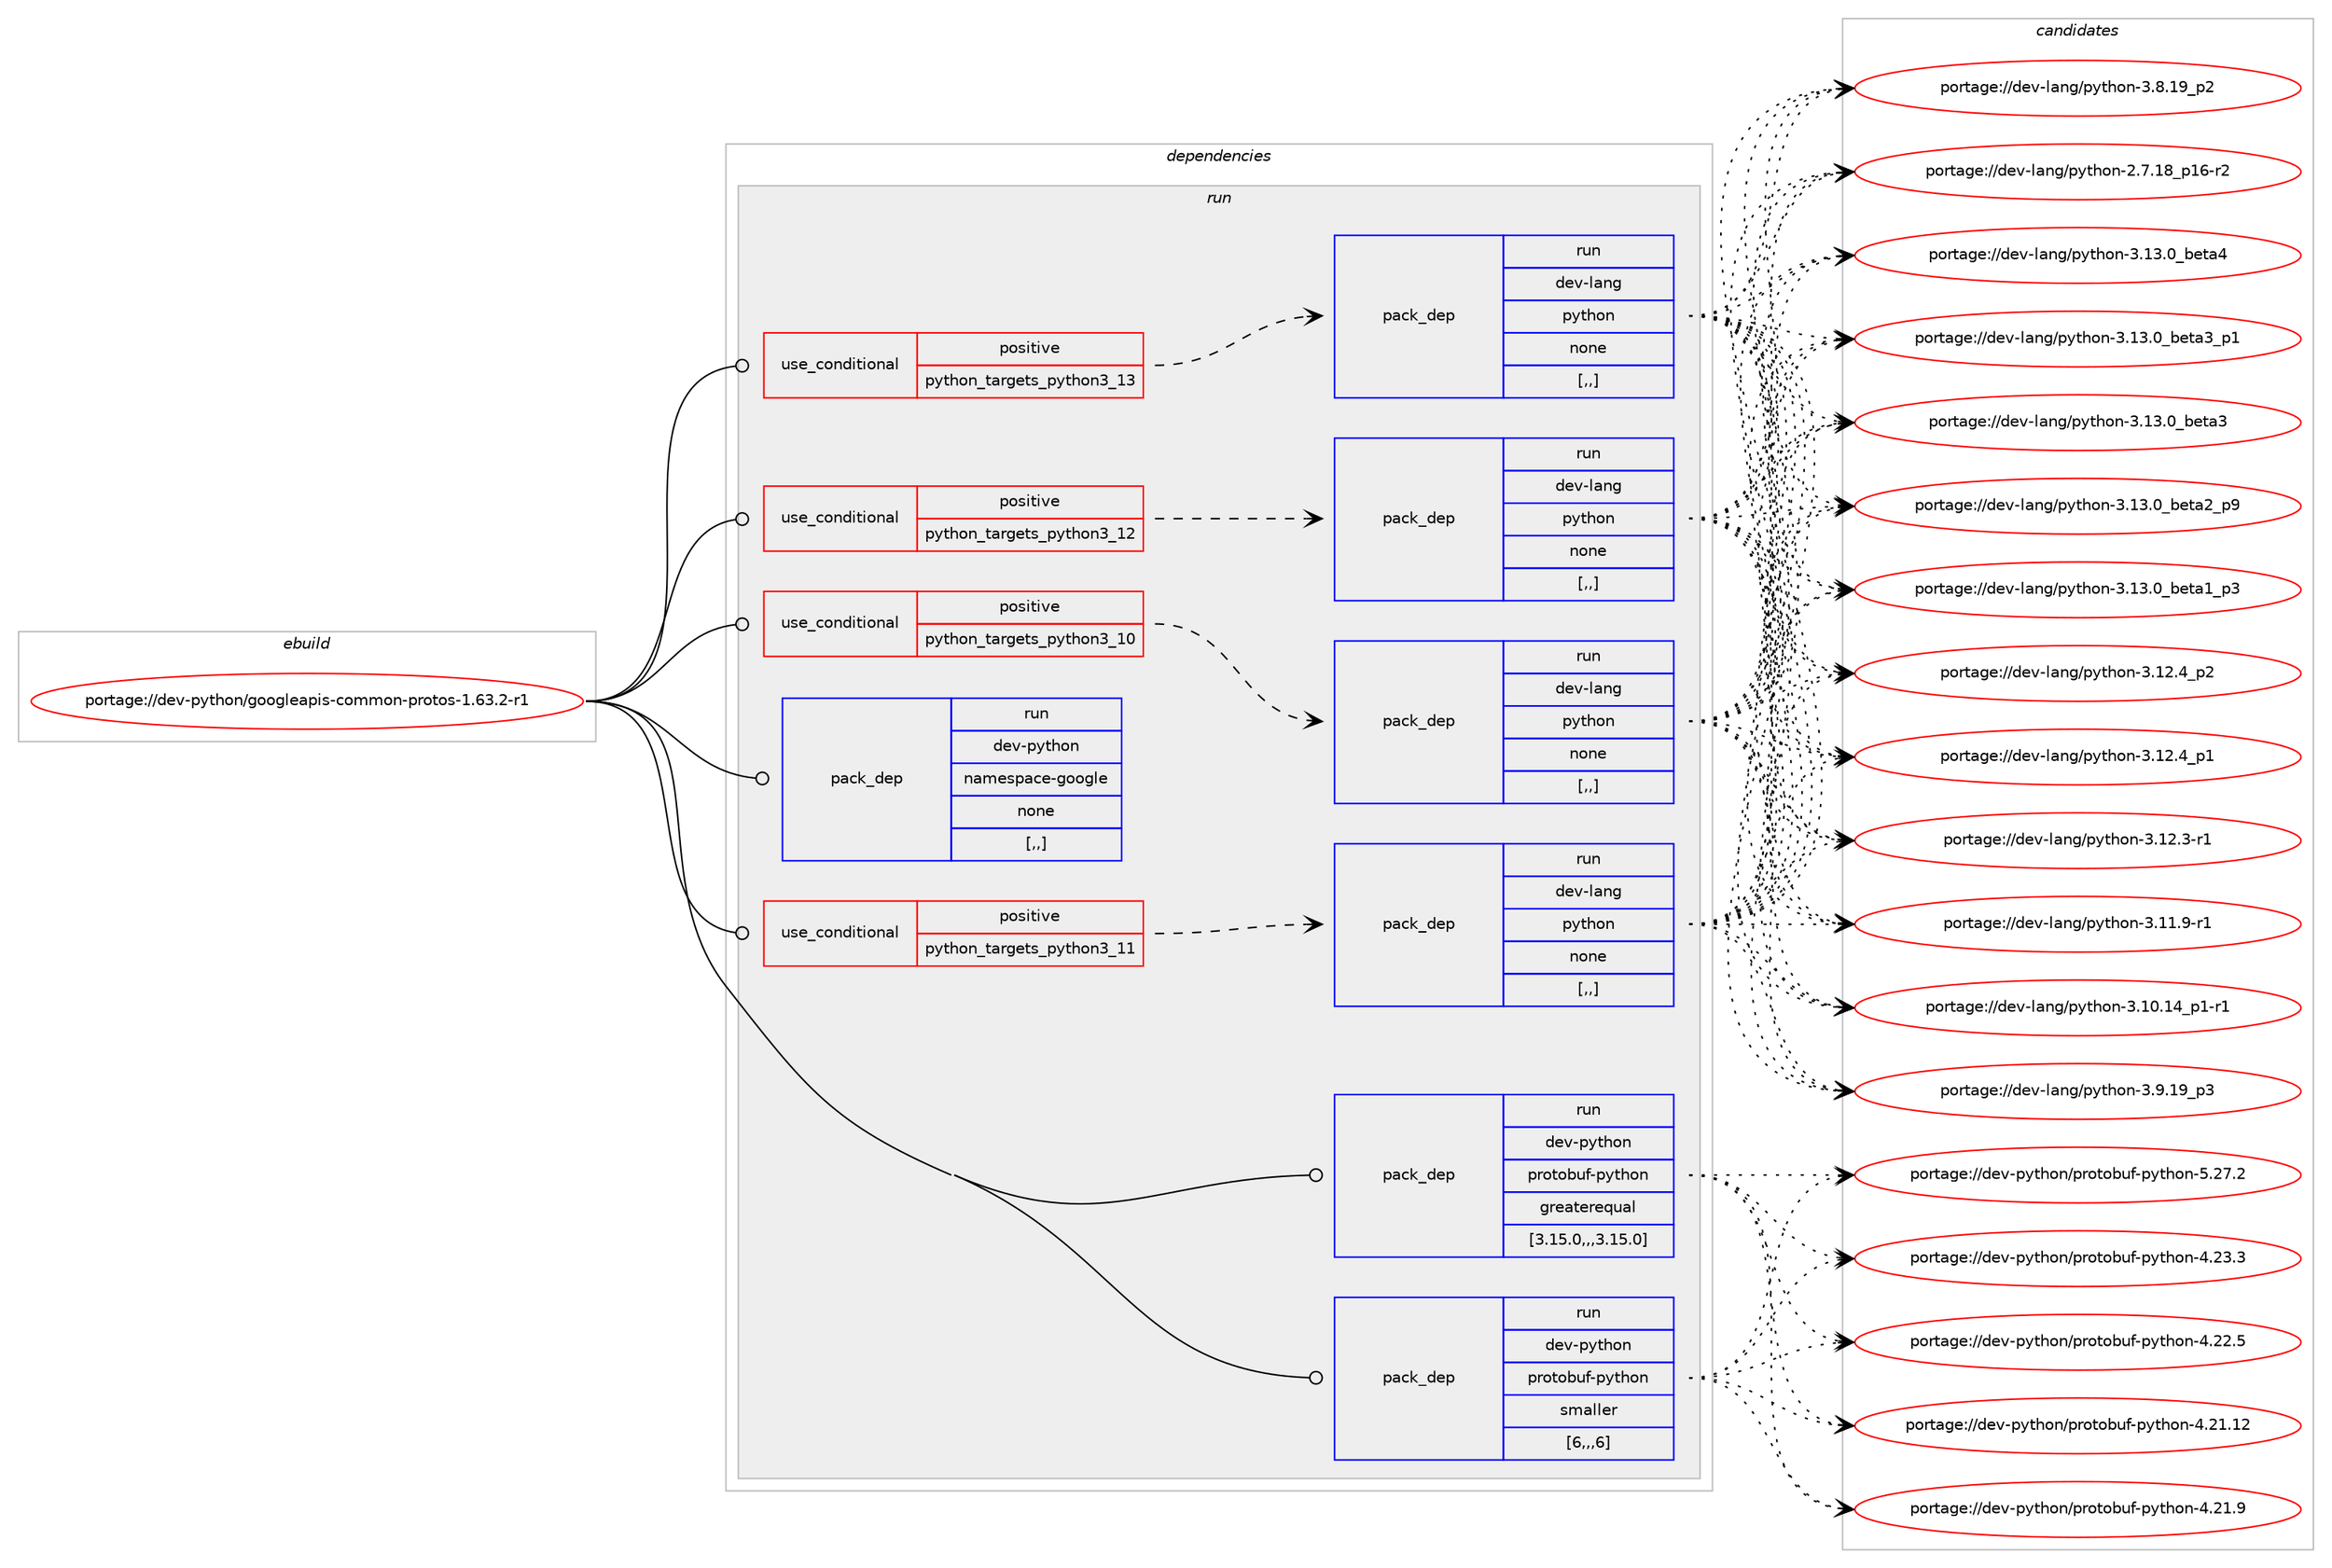 digraph prolog {

# *************
# Graph options
# *************

newrank=true;
concentrate=true;
compound=true;
graph [rankdir=LR,fontname=Helvetica,fontsize=10,ranksep=1.5];#, ranksep=2.5, nodesep=0.2];
edge  [arrowhead=vee];
node  [fontname=Helvetica,fontsize=10];

# **********
# The ebuild
# **********

subgraph cluster_leftcol {
color=gray;
label=<<i>ebuild</i>>;
id [label="portage://dev-python/googleapis-common-protos-1.63.2-r1", color=red, width=4, href="../dev-python/googleapis-common-protos-1.63.2-r1.svg"];
}

# ****************
# The dependencies
# ****************

subgraph cluster_midcol {
color=gray;
label=<<i>dependencies</i>>;
subgraph cluster_compile {
fillcolor="#eeeeee";
style=filled;
label=<<i>compile</i>>;
}
subgraph cluster_compileandrun {
fillcolor="#eeeeee";
style=filled;
label=<<i>compile and run</i>>;
}
subgraph cluster_run {
fillcolor="#eeeeee";
style=filled;
label=<<i>run</i>>;
subgraph cond33192 {
dependency147390 [label=<<TABLE BORDER="0" CELLBORDER="1" CELLSPACING="0" CELLPADDING="4"><TR><TD ROWSPAN="3" CELLPADDING="10">use_conditional</TD></TR><TR><TD>positive</TD></TR><TR><TD>python_targets_python3_10</TD></TR></TABLE>>, shape=none, color=red];
subgraph pack112949 {
dependency147391 [label=<<TABLE BORDER="0" CELLBORDER="1" CELLSPACING="0" CELLPADDING="4" WIDTH="220"><TR><TD ROWSPAN="6" CELLPADDING="30">pack_dep</TD></TR><TR><TD WIDTH="110">run</TD></TR><TR><TD>dev-lang</TD></TR><TR><TD>python</TD></TR><TR><TD>none</TD></TR><TR><TD>[,,]</TD></TR></TABLE>>, shape=none, color=blue];
}
dependency147390:e -> dependency147391:w [weight=20,style="dashed",arrowhead="vee"];
}
id:e -> dependency147390:w [weight=20,style="solid",arrowhead="odot"];
subgraph cond33193 {
dependency147392 [label=<<TABLE BORDER="0" CELLBORDER="1" CELLSPACING="0" CELLPADDING="4"><TR><TD ROWSPAN="3" CELLPADDING="10">use_conditional</TD></TR><TR><TD>positive</TD></TR><TR><TD>python_targets_python3_11</TD></TR></TABLE>>, shape=none, color=red];
subgraph pack112950 {
dependency147393 [label=<<TABLE BORDER="0" CELLBORDER="1" CELLSPACING="0" CELLPADDING="4" WIDTH="220"><TR><TD ROWSPAN="6" CELLPADDING="30">pack_dep</TD></TR><TR><TD WIDTH="110">run</TD></TR><TR><TD>dev-lang</TD></TR><TR><TD>python</TD></TR><TR><TD>none</TD></TR><TR><TD>[,,]</TD></TR></TABLE>>, shape=none, color=blue];
}
dependency147392:e -> dependency147393:w [weight=20,style="dashed",arrowhead="vee"];
}
id:e -> dependency147392:w [weight=20,style="solid",arrowhead="odot"];
subgraph cond33194 {
dependency147394 [label=<<TABLE BORDER="0" CELLBORDER="1" CELLSPACING="0" CELLPADDING="4"><TR><TD ROWSPAN="3" CELLPADDING="10">use_conditional</TD></TR><TR><TD>positive</TD></TR><TR><TD>python_targets_python3_12</TD></TR></TABLE>>, shape=none, color=red];
subgraph pack112951 {
dependency147395 [label=<<TABLE BORDER="0" CELLBORDER="1" CELLSPACING="0" CELLPADDING="4" WIDTH="220"><TR><TD ROWSPAN="6" CELLPADDING="30">pack_dep</TD></TR><TR><TD WIDTH="110">run</TD></TR><TR><TD>dev-lang</TD></TR><TR><TD>python</TD></TR><TR><TD>none</TD></TR><TR><TD>[,,]</TD></TR></TABLE>>, shape=none, color=blue];
}
dependency147394:e -> dependency147395:w [weight=20,style="dashed",arrowhead="vee"];
}
id:e -> dependency147394:w [weight=20,style="solid",arrowhead="odot"];
subgraph cond33195 {
dependency147396 [label=<<TABLE BORDER="0" CELLBORDER="1" CELLSPACING="0" CELLPADDING="4"><TR><TD ROWSPAN="3" CELLPADDING="10">use_conditional</TD></TR><TR><TD>positive</TD></TR><TR><TD>python_targets_python3_13</TD></TR></TABLE>>, shape=none, color=red];
subgraph pack112952 {
dependency147397 [label=<<TABLE BORDER="0" CELLBORDER="1" CELLSPACING="0" CELLPADDING="4" WIDTH="220"><TR><TD ROWSPAN="6" CELLPADDING="30">pack_dep</TD></TR><TR><TD WIDTH="110">run</TD></TR><TR><TD>dev-lang</TD></TR><TR><TD>python</TD></TR><TR><TD>none</TD></TR><TR><TD>[,,]</TD></TR></TABLE>>, shape=none, color=blue];
}
dependency147396:e -> dependency147397:w [weight=20,style="dashed",arrowhead="vee"];
}
id:e -> dependency147396:w [weight=20,style="solid",arrowhead="odot"];
subgraph pack112953 {
dependency147398 [label=<<TABLE BORDER="0" CELLBORDER="1" CELLSPACING="0" CELLPADDING="4" WIDTH="220"><TR><TD ROWSPAN="6" CELLPADDING="30">pack_dep</TD></TR><TR><TD WIDTH="110">run</TD></TR><TR><TD>dev-python</TD></TR><TR><TD>protobuf-python</TD></TR><TR><TD>greaterequal</TD></TR><TR><TD>[3.15.0,,,3.15.0]</TD></TR></TABLE>>, shape=none, color=blue];
}
id:e -> dependency147398:w [weight=20,style="solid",arrowhead="odot"];
subgraph pack112954 {
dependency147399 [label=<<TABLE BORDER="0" CELLBORDER="1" CELLSPACING="0" CELLPADDING="4" WIDTH="220"><TR><TD ROWSPAN="6" CELLPADDING="30">pack_dep</TD></TR><TR><TD WIDTH="110">run</TD></TR><TR><TD>dev-python</TD></TR><TR><TD>protobuf-python</TD></TR><TR><TD>smaller</TD></TR><TR><TD>[6,,,6]</TD></TR></TABLE>>, shape=none, color=blue];
}
id:e -> dependency147399:w [weight=20,style="solid",arrowhead="odot"];
subgraph pack112955 {
dependency147400 [label=<<TABLE BORDER="0" CELLBORDER="1" CELLSPACING="0" CELLPADDING="4" WIDTH="220"><TR><TD ROWSPAN="6" CELLPADDING="30">pack_dep</TD></TR><TR><TD WIDTH="110">run</TD></TR><TR><TD>dev-python</TD></TR><TR><TD>namespace-google</TD></TR><TR><TD>none</TD></TR><TR><TD>[,,]</TD></TR></TABLE>>, shape=none, color=blue];
}
id:e -> dependency147400:w [weight=20,style="solid",arrowhead="odot"];
}
}

# **************
# The candidates
# **************

subgraph cluster_choices {
rank=same;
color=gray;
label=<<i>candidates</i>>;

subgraph choice112949 {
color=black;
nodesep=1;
choice1001011184510897110103471121211161041111104551464951464895981011169752 [label="portage://dev-lang/python-3.13.0_beta4", color=red, width=4,href="../dev-lang/python-3.13.0_beta4.svg"];
choice10010111845108971101034711212111610411111045514649514648959810111697519511249 [label="portage://dev-lang/python-3.13.0_beta3_p1", color=red, width=4,href="../dev-lang/python-3.13.0_beta3_p1.svg"];
choice1001011184510897110103471121211161041111104551464951464895981011169751 [label="portage://dev-lang/python-3.13.0_beta3", color=red, width=4,href="../dev-lang/python-3.13.0_beta3.svg"];
choice10010111845108971101034711212111610411111045514649514648959810111697509511257 [label="portage://dev-lang/python-3.13.0_beta2_p9", color=red, width=4,href="../dev-lang/python-3.13.0_beta2_p9.svg"];
choice10010111845108971101034711212111610411111045514649514648959810111697499511251 [label="portage://dev-lang/python-3.13.0_beta1_p3", color=red, width=4,href="../dev-lang/python-3.13.0_beta1_p3.svg"];
choice100101118451089711010347112121116104111110455146495046529511250 [label="portage://dev-lang/python-3.12.4_p2", color=red, width=4,href="../dev-lang/python-3.12.4_p2.svg"];
choice100101118451089711010347112121116104111110455146495046529511249 [label="portage://dev-lang/python-3.12.4_p1", color=red, width=4,href="../dev-lang/python-3.12.4_p1.svg"];
choice100101118451089711010347112121116104111110455146495046514511449 [label="portage://dev-lang/python-3.12.3-r1", color=red, width=4,href="../dev-lang/python-3.12.3-r1.svg"];
choice100101118451089711010347112121116104111110455146494946574511449 [label="portage://dev-lang/python-3.11.9-r1", color=red, width=4,href="../dev-lang/python-3.11.9-r1.svg"];
choice100101118451089711010347112121116104111110455146494846495295112494511449 [label="portage://dev-lang/python-3.10.14_p1-r1", color=red, width=4,href="../dev-lang/python-3.10.14_p1-r1.svg"];
choice100101118451089711010347112121116104111110455146574649579511251 [label="portage://dev-lang/python-3.9.19_p3", color=red, width=4,href="../dev-lang/python-3.9.19_p3.svg"];
choice100101118451089711010347112121116104111110455146564649579511250 [label="portage://dev-lang/python-3.8.19_p2", color=red, width=4,href="../dev-lang/python-3.8.19_p2.svg"];
choice100101118451089711010347112121116104111110455046554649569511249544511450 [label="portage://dev-lang/python-2.7.18_p16-r2", color=red, width=4,href="../dev-lang/python-2.7.18_p16-r2.svg"];
dependency147391:e -> choice1001011184510897110103471121211161041111104551464951464895981011169752:w [style=dotted,weight="100"];
dependency147391:e -> choice10010111845108971101034711212111610411111045514649514648959810111697519511249:w [style=dotted,weight="100"];
dependency147391:e -> choice1001011184510897110103471121211161041111104551464951464895981011169751:w [style=dotted,weight="100"];
dependency147391:e -> choice10010111845108971101034711212111610411111045514649514648959810111697509511257:w [style=dotted,weight="100"];
dependency147391:e -> choice10010111845108971101034711212111610411111045514649514648959810111697499511251:w [style=dotted,weight="100"];
dependency147391:e -> choice100101118451089711010347112121116104111110455146495046529511250:w [style=dotted,weight="100"];
dependency147391:e -> choice100101118451089711010347112121116104111110455146495046529511249:w [style=dotted,weight="100"];
dependency147391:e -> choice100101118451089711010347112121116104111110455146495046514511449:w [style=dotted,weight="100"];
dependency147391:e -> choice100101118451089711010347112121116104111110455146494946574511449:w [style=dotted,weight="100"];
dependency147391:e -> choice100101118451089711010347112121116104111110455146494846495295112494511449:w [style=dotted,weight="100"];
dependency147391:e -> choice100101118451089711010347112121116104111110455146574649579511251:w [style=dotted,weight="100"];
dependency147391:e -> choice100101118451089711010347112121116104111110455146564649579511250:w [style=dotted,weight="100"];
dependency147391:e -> choice100101118451089711010347112121116104111110455046554649569511249544511450:w [style=dotted,weight="100"];
}
subgraph choice112950 {
color=black;
nodesep=1;
choice1001011184510897110103471121211161041111104551464951464895981011169752 [label="portage://dev-lang/python-3.13.0_beta4", color=red, width=4,href="../dev-lang/python-3.13.0_beta4.svg"];
choice10010111845108971101034711212111610411111045514649514648959810111697519511249 [label="portage://dev-lang/python-3.13.0_beta3_p1", color=red, width=4,href="../dev-lang/python-3.13.0_beta3_p1.svg"];
choice1001011184510897110103471121211161041111104551464951464895981011169751 [label="portage://dev-lang/python-3.13.0_beta3", color=red, width=4,href="../dev-lang/python-3.13.0_beta3.svg"];
choice10010111845108971101034711212111610411111045514649514648959810111697509511257 [label="portage://dev-lang/python-3.13.0_beta2_p9", color=red, width=4,href="../dev-lang/python-3.13.0_beta2_p9.svg"];
choice10010111845108971101034711212111610411111045514649514648959810111697499511251 [label="portage://dev-lang/python-3.13.0_beta1_p3", color=red, width=4,href="../dev-lang/python-3.13.0_beta1_p3.svg"];
choice100101118451089711010347112121116104111110455146495046529511250 [label="portage://dev-lang/python-3.12.4_p2", color=red, width=4,href="../dev-lang/python-3.12.4_p2.svg"];
choice100101118451089711010347112121116104111110455146495046529511249 [label="portage://dev-lang/python-3.12.4_p1", color=red, width=4,href="../dev-lang/python-3.12.4_p1.svg"];
choice100101118451089711010347112121116104111110455146495046514511449 [label="portage://dev-lang/python-3.12.3-r1", color=red, width=4,href="../dev-lang/python-3.12.3-r1.svg"];
choice100101118451089711010347112121116104111110455146494946574511449 [label="portage://dev-lang/python-3.11.9-r1", color=red, width=4,href="../dev-lang/python-3.11.9-r1.svg"];
choice100101118451089711010347112121116104111110455146494846495295112494511449 [label="portage://dev-lang/python-3.10.14_p1-r1", color=red, width=4,href="../dev-lang/python-3.10.14_p1-r1.svg"];
choice100101118451089711010347112121116104111110455146574649579511251 [label="portage://dev-lang/python-3.9.19_p3", color=red, width=4,href="../dev-lang/python-3.9.19_p3.svg"];
choice100101118451089711010347112121116104111110455146564649579511250 [label="portage://dev-lang/python-3.8.19_p2", color=red, width=4,href="../dev-lang/python-3.8.19_p2.svg"];
choice100101118451089711010347112121116104111110455046554649569511249544511450 [label="portage://dev-lang/python-2.7.18_p16-r2", color=red, width=4,href="../dev-lang/python-2.7.18_p16-r2.svg"];
dependency147393:e -> choice1001011184510897110103471121211161041111104551464951464895981011169752:w [style=dotted,weight="100"];
dependency147393:e -> choice10010111845108971101034711212111610411111045514649514648959810111697519511249:w [style=dotted,weight="100"];
dependency147393:e -> choice1001011184510897110103471121211161041111104551464951464895981011169751:w [style=dotted,weight="100"];
dependency147393:e -> choice10010111845108971101034711212111610411111045514649514648959810111697509511257:w [style=dotted,weight="100"];
dependency147393:e -> choice10010111845108971101034711212111610411111045514649514648959810111697499511251:w [style=dotted,weight="100"];
dependency147393:e -> choice100101118451089711010347112121116104111110455146495046529511250:w [style=dotted,weight="100"];
dependency147393:e -> choice100101118451089711010347112121116104111110455146495046529511249:w [style=dotted,weight="100"];
dependency147393:e -> choice100101118451089711010347112121116104111110455146495046514511449:w [style=dotted,weight="100"];
dependency147393:e -> choice100101118451089711010347112121116104111110455146494946574511449:w [style=dotted,weight="100"];
dependency147393:e -> choice100101118451089711010347112121116104111110455146494846495295112494511449:w [style=dotted,weight="100"];
dependency147393:e -> choice100101118451089711010347112121116104111110455146574649579511251:w [style=dotted,weight="100"];
dependency147393:e -> choice100101118451089711010347112121116104111110455146564649579511250:w [style=dotted,weight="100"];
dependency147393:e -> choice100101118451089711010347112121116104111110455046554649569511249544511450:w [style=dotted,weight="100"];
}
subgraph choice112951 {
color=black;
nodesep=1;
choice1001011184510897110103471121211161041111104551464951464895981011169752 [label="portage://dev-lang/python-3.13.0_beta4", color=red, width=4,href="../dev-lang/python-3.13.0_beta4.svg"];
choice10010111845108971101034711212111610411111045514649514648959810111697519511249 [label="portage://dev-lang/python-3.13.0_beta3_p1", color=red, width=4,href="../dev-lang/python-3.13.0_beta3_p1.svg"];
choice1001011184510897110103471121211161041111104551464951464895981011169751 [label="portage://dev-lang/python-3.13.0_beta3", color=red, width=4,href="../dev-lang/python-3.13.0_beta3.svg"];
choice10010111845108971101034711212111610411111045514649514648959810111697509511257 [label="portage://dev-lang/python-3.13.0_beta2_p9", color=red, width=4,href="../dev-lang/python-3.13.0_beta2_p9.svg"];
choice10010111845108971101034711212111610411111045514649514648959810111697499511251 [label="portage://dev-lang/python-3.13.0_beta1_p3", color=red, width=4,href="../dev-lang/python-3.13.0_beta1_p3.svg"];
choice100101118451089711010347112121116104111110455146495046529511250 [label="portage://dev-lang/python-3.12.4_p2", color=red, width=4,href="../dev-lang/python-3.12.4_p2.svg"];
choice100101118451089711010347112121116104111110455146495046529511249 [label="portage://dev-lang/python-3.12.4_p1", color=red, width=4,href="../dev-lang/python-3.12.4_p1.svg"];
choice100101118451089711010347112121116104111110455146495046514511449 [label="portage://dev-lang/python-3.12.3-r1", color=red, width=4,href="../dev-lang/python-3.12.3-r1.svg"];
choice100101118451089711010347112121116104111110455146494946574511449 [label="portage://dev-lang/python-3.11.9-r1", color=red, width=4,href="../dev-lang/python-3.11.9-r1.svg"];
choice100101118451089711010347112121116104111110455146494846495295112494511449 [label="portage://dev-lang/python-3.10.14_p1-r1", color=red, width=4,href="../dev-lang/python-3.10.14_p1-r1.svg"];
choice100101118451089711010347112121116104111110455146574649579511251 [label="portage://dev-lang/python-3.9.19_p3", color=red, width=4,href="../dev-lang/python-3.9.19_p3.svg"];
choice100101118451089711010347112121116104111110455146564649579511250 [label="portage://dev-lang/python-3.8.19_p2", color=red, width=4,href="../dev-lang/python-3.8.19_p2.svg"];
choice100101118451089711010347112121116104111110455046554649569511249544511450 [label="portage://dev-lang/python-2.7.18_p16-r2", color=red, width=4,href="../dev-lang/python-2.7.18_p16-r2.svg"];
dependency147395:e -> choice1001011184510897110103471121211161041111104551464951464895981011169752:w [style=dotted,weight="100"];
dependency147395:e -> choice10010111845108971101034711212111610411111045514649514648959810111697519511249:w [style=dotted,weight="100"];
dependency147395:e -> choice1001011184510897110103471121211161041111104551464951464895981011169751:w [style=dotted,weight="100"];
dependency147395:e -> choice10010111845108971101034711212111610411111045514649514648959810111697509511257:w [style=dotted,weight="100"];
dependency147395:e -> choice10010111845108971101034711212111610411111045514649514648959810111697499511251:w [style=dotted,weight="100"];
dependency147395:e -> choice100101118451089711010347112121116104111110455146495046529511250:w [style=dotted,weight="100"];
dependency147395:e -> choice100101118451089711010347112121116104111110455146495046529511249:w [style=dotted,weight="100"];
dependency147395:e -> choice100101118451089711010347112121116104111110455146495046514511449:w [style=dotted,weight="100"];
dependency147395:e -> choice100101118451089711010347112121116104111110455146494946574511449:w [style=dotted,weight="100"];
dependency147395:e -> choice100101118451089711010347112121116104111110455146494846495295112494511449:w [style=dotted,weight="100"];
dependency147395:e -> choice100101118451089711010347112121116104111110455146574649579511251:w [style=dotted,weight="100"];
dependency147395:e -> choice100101118451089711010347112121116104111110455146564649579511250:w [style=dotted,weight="100"];
dependency147395:e -> choice100101118451089711010347112121116104111110455046554649569511249544511450:w [style=dotted,weight="100"];
}
subgraph choice112952 {
color=black;
nodesep=1;
choice1001011184510897110103471121211161041111104551464951464895981011169752 [label="portage://dev-lang/python-3.13.0_beta4", color=red, width=4,href="../dev-lang/python-3.13.0_beta4.svg"];
choice10010111845108971101034711212111610411111045514649514648959810111697519511249 [label="portage://dev-lang/python-3.13.0_beta3_p1", color=red, width=4,href="../dev-lang/python-3.13.0_beta3_p1.svg"];
choice1001011184510897110103471121211161041111104551464951464895981011169751 [label="portage://dev-lang/python-3.13.0_beta3", color=red, width=4,href="../dev-lang/python-3.13.0_beta3.svg"];
choice10010111845108971101034711212111610411111045514649514648959810111697509511257 [label="portage://dev-lang/python-3.13.0_beta2_p9", color=red, width=4,href="../dev-lang/python-3.13.0_beta2_p9.svg"];
choice10010111845108971101034711212111610411111045514649514648959810111697499511251 [label="portage://dev-lang/python-3.13.0_beta1_p3", color=red, width=4,href="../dev-lang/python-3.13.0_beta1_p3.svg"];
choice100101118451089711010347112121116104111110455146495046529511250 [label="portage://dev-lang/python-3.12.4_p2", color=red, width=4,href="../dev-lang/python-3.12.4_p2.svg"];
choice100101118451089711010347112121116104111110455146495046529511249 [label="portage://dev-lang/python-3.12.4_p1", color=red, width=4,href="../dev-lang/python-3.12.4_p1.svg"];
choice100101118451089711010347112121116104111110455146495046514511449 [label="portage://dev-lang/python-3.12.3-r1", color=red, width=4,href="../dev-lang/python-3.12.3-r1.svg"];
choice100101118451089711010347112121116104111110455146494946574511449 [label="portage://dev-lang/python-3.11.9-r1", color=red, width=4,href="../dev-lang/python-3.11.9-r1.svg"];
choice100101118451089711010347112121116104111110455146494846495295112494511449 [label="portage://dev-lang/python-3.10.14_p1-r1", color=red, width=4,href="../dev-lang/python-3.10.14_p1-r1.svg"];
choice100101118451089711010347112121116104111110455146574649579511251 [label="portage://dev-lang/python-3.9.19_p3", color=red, width=4,href="../dev-lang/python-3.9.19_p3.svg"];
choice100101118451089711010347112121116104111110455146564649579511250 [label="portage://dev-lang/python-3.8.19_p2", color=red, width=4,href="../dev-lang/python-3.8.19_p2.svg"];
choice100101118451089711010347112121116104111110455046554649569511249544511450 [label="portage://dev-lang/python-2.7.18_p16-r2", color=red, width=4,href="../dev-lang/python-2.7.18_p16-r2.svg"];
dependency147397:e -> choice1001011184510897110103471121211161041111104551464951464895981011169752:w [style=dotted,weight="100"];
dependency147397:e -> choice10010111845108971101034711212111610411111045514649514648959810111697519511249:w [style=dotted,weight="100"];
dependency147397:e -> choice1001011184510897110103471121211161041111104551464951464895981011169751:w [style=dotted,weight="100"];
dependency147397:e -> choice10010111845108971101034711212111610411111045514649514648959810111697509511257:w [style=dotted,weight="100"];
dependency147397:e -> choice10010111845108971101034711212111610411111045514649514648959810111697499511251:w [style=dotted,weight="100"];
dependency147397:e -> choice100101118451089711010347112121116104111110455146495046529511250:w [style=dotted,weight="100"];
dependency147397:e -> choice100101118451089711010347112121116104111110455146495046529511249:w [style=dotted,weight="100"];
dependency147397:e -> choice100101118451089711010347112121116104111110455146495046514511449:w [style=dotted,weight="100"];
dependency147397:e -> choice100101118451089711010347112121116104111110455146494946574511449:w [style=dotted,weight="100"];
dependency147397:e -> choice100101118451089711010347112121116104111110455146494846495295112494511449:w [style=dotted,weight="100"];
dependency147397:e -> choice100101118451089711010347112121116104111110455146574649579511251:w [style=dotted,weight="100"];
dependency147397:e -> choice100101118451089711010347112121116104111110455146564649579511250:w [style=dotted,weight="100"];
dependency147397:e -> choice100101118451089711010347112121116104111110455046554649569511249544511450:w [style=dotted,weight="100"];
}
subgraph choice112953 {
color=black;
nodesep=1;
choice1001011184511212111610411111047112114111116111981171024511212111610411111045534650554650 [label="portage://dev-python/protobuf-python-5.27.2", color=red, width=4,href="../dev-python/protobuf-python-5.27.2.svg"];
choice1001011184511212111610411111047112114111116111981171024511212111610411111045524650514651 [label="portage://dev-python/protobuf-python-4.23.3", color=red, width=4,href="../dev-python/protobuf-python-4.23.3.svg"];
choice1001011184511212111610411111047112114111116111981171024511212111610411111045524650504653 [label="portage://dev-python/protobuf-python-4.22.5", color=red, width=4,href="../dev-python/protobuf-python-4.22.5.svg"];
choice100101118451121211161041111104711211411111611198117102451121211161041111104552465049464950 [label="portage://dev-python/protobuf-python-4.21.12", color=red, width=4,href="../dev-python/protobuf-python-4.21.12.svg"];
choice1001011184511212111610411111047112114111116111981171024511212111610411111045524650494657 [label="portage://dev-python/protobuf-python-4.21.9", color=red, width=4,href="../dev-python/protobuf-python-4.21.9.svg"];
dependency147398:e -> choice1001011184511212111610411111047112114111116111981171024511212111610411111045534650554650:w [style=dotted,weight="100"];
dependency147398:e -> choice1001011184511212111610411111047112114111116111981171024511212111610411111045524650514651:w [style=dotted,weight="100"];
dependency147398:e -> choice1001011184511212111610411111047112114111116111981171024511212111610411111045524650504653:w [style=dotted,weight="100"];
dependency147398:e -> choice100101118451121211161041111104711211411111611198117102451121211161041111104552465049464950:w [style=dotted,weight="100"];
dependency147398:e -> choice1001011184511212111610411111047112114111116111981171024511212111610411111045524650494657:w [style=dotted,weight="100"];
}
subgraph choice112954 {
color=black;
nodesep=1;
choice1001011184511212111610411111047112114111116111981171024511212111610411111045534650554650 [label="portage://dev-python/protobuf-python-5.27.2", color=red, width=4,href="../dev-python/protobuf-python-5.27.2.svg"];
choice1001011184511212111610411111047112114111116111981171024511212111610411111045524650514651 [label="portage://dev-python/protobuf-python-4.23.3", color=red, width=4,href="../dev-python/protobuf-python-4.23.3.svg"];
choice1001011184511212111610411111047112114111116111981171024511212111610411111045524650504653 [label="portage://dev-python/protobuf-python-4.22.5", color=red, width=4,href="../dev-python/protobuf-python-4.22.5.svg"];
choice100101118451121211161041111104711211411111611198117102451121211161041111104552465049464950 [label="portage://dev-python/protobuf-python-4.21.12", color=red, width=4,href="../dev-python/protobuf-python-4.21.12.svg"];
choice1001011184511212111610411111047112114111116111981171024511212111610411111045524650494657 [label="portage://dev-python/protobuf-python-4.21.9", color=red, width=4,href="../dev-python/protobuf-python-4.21.9.svg"];
dependency147399:e -> choice1001011184511212111610411111047112114111116111981171024511212111610411111045534650554650:w [style=dotted,weight="100"];
dependency147399:e -> choice1001011184511212111610411111047112114111116111981171024511212111610411111045524650514651:w [style=dotted,weight="100"];
dependency147399:e -> choice1001011184511212111610411111047112114111116111981171024511212111610411111045524650504653:w [style=dotted,weight="100"];
dependency147399:e -> choice100101118451121211161041111104711211411111611198117102451121211161041111104552465049464950:w [style=dotted,weight="100"];
dependency147399:e -> choice1001011184511212111610411111047112114111116111981171024511212111610411111045524650494657:w [style=dotted,weight="100"];
}
subgraph choice112955 {
color=black;
nodesep=1;
}
}

}
